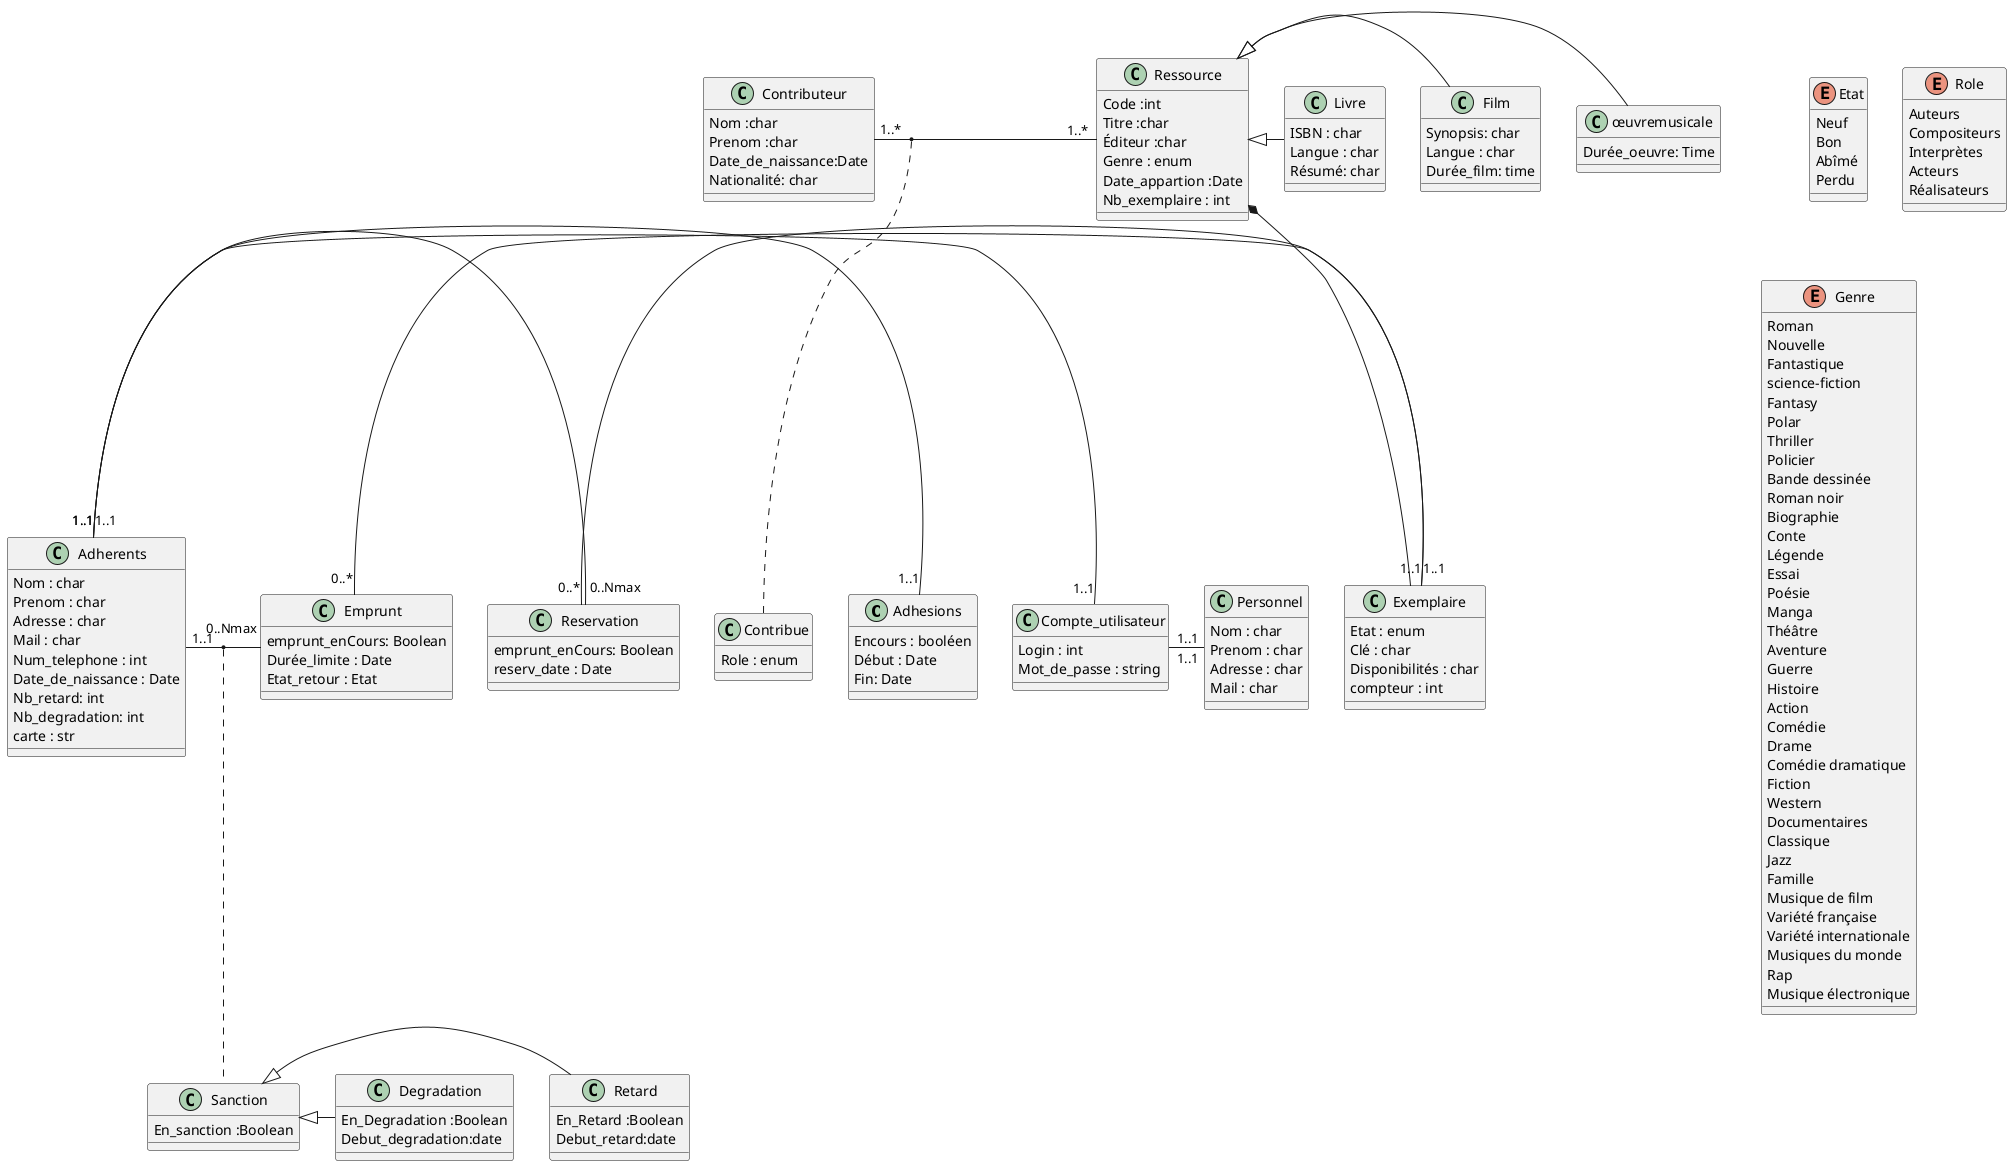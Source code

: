 @startuml
class Adhesions {
Encours : booléen 
Début : Date
Fin: Date
}

class Adherents{
Nom : char
Prenom : char 
Adresse : char 
Mail : char
Num_telephone : int
Date_de_naissance : Date
Nb_retard: int
Nb_degradation: int
carte : str 
}

class Personnel{
Nom : char
Prenom : char 
Adresse : char 
Mail : char
}

class Exemplaire {
Etat : enum
Clé : char 
Disponibilités : char 
compteur : int 
}

Class Ressource { 
Code :int 
Titre :char
Éditeur :char
Genre : enum
Date_appartion :Date
Nb_exemplaire : int
}

class Livre {
ISBN : char
Langue : char 
Résumé: char 
}

class Film {
Synopsis: char
Langue : char 
Durée_film: time  
}

class œuvremusicale { 
Durée_oeuvre: Time
}

Class Compte_utilisateur{
Login : int
Mot_de_passe : string
}

Class Sanction{
En_sanction :Boolean  
}

Class Retard{
En_Retard :Boolean 
Debut_retard:date 
}

Class Degradation{
En_Degradation :Boolean 
Debut_degradation:date  
}

Class Emprunt{
emprunt_enCours: Boolean
Durée_limite : Date
Etat_retour : Etat
}

Class Reservation{
emprunt_enCours: Boolean
reserv_date : Date
}


Class Contributeur{
Nom :char
Prenom :char
Date_de_naissance:Date 
Nationalité: char
}

Class Contribue{
Role : enum
}

enum Etat{
  Neuf
  Bon
  Abîmé
  Perdu 

}

enum Role{
  Auteurs
  Compositeurs
  Interprètes
  Acteurs
  Réalisateurs
}

enum Genre{
  Roman
  Nouvelle
  Fantastique
  science-fiction
  Fantasy
  Polar 
  Thriller 
  Policier 
  Bande dessinée
  Roman noir
  Biographie
  Conte
  Légende 
  Essai
  Poésie
  Manga
  Théâtre 
  Aventure 
  Guerre 
  Histoire 
  Action
  Comédie
  Drame 
  Comédie dramatique
  Fiction 
  Western
  Documentaires
  Classique
  Jazz
  Famille
  Musique de film
  Variété française
  Variété internationale
  Musiques du monde
  Rap
  Musique électronique
}

Ressource <|- œuvremusicale
Ressource <|- Film
Ressource <|- Livre

Sanction <|- Degradation
Sanction <|- Retard

Ressource *-- Exemplaire

Adherents "1..1" - "1..1" Compte_utilisateur 
Compte_utilisateur "1..1" - "1..1" Personnel
Adherents "1..1" - "1..1" Adhesions


Emprunt "0..*" - "1..1" Exemplaire
Reservation "0..*" - "1..1" Exemplaire

Contributeur "1..*" - "1..*" Ressource

Adherents "1..1" - "0..Nmax" Emprunt 
Adherents "1..1" - "0..Nmax" Reservation 

(Adherents , Emprunt ) .. Sanction

(Contributeur , Ressource ) .. Contribue

@enduml
